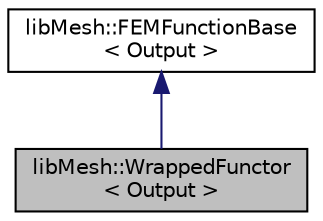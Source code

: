 digraph "libMesh::WrappedFunctor&lt; Output &gt;"
{
  edge [fontname="Helvetica",fontsize="10",labelfontname="Helvetica",labelfontsize="10"];
  node [fontname="Helvetica",fontsize="10",shape=record];
  Node0 [label="libMesh::WrappedFunctor\l\< Output \>",height=0.2,width=0.4,color="black", fillcolor="grey75", style="filled", fontcolor="black"];
  Node1 -> Node0 [dir="back",color="midnightblue",fontsize="10",style="solid",fontname="Helvetica"];
  Node1 [label="libMesh::FEMFunctionBase\l\< Output \>",height=0.2,width=0.4,color="black", fillcolor="white", style="filled",URL="$classlibMesh_1_1FEMFunctionBase.html"];
}
